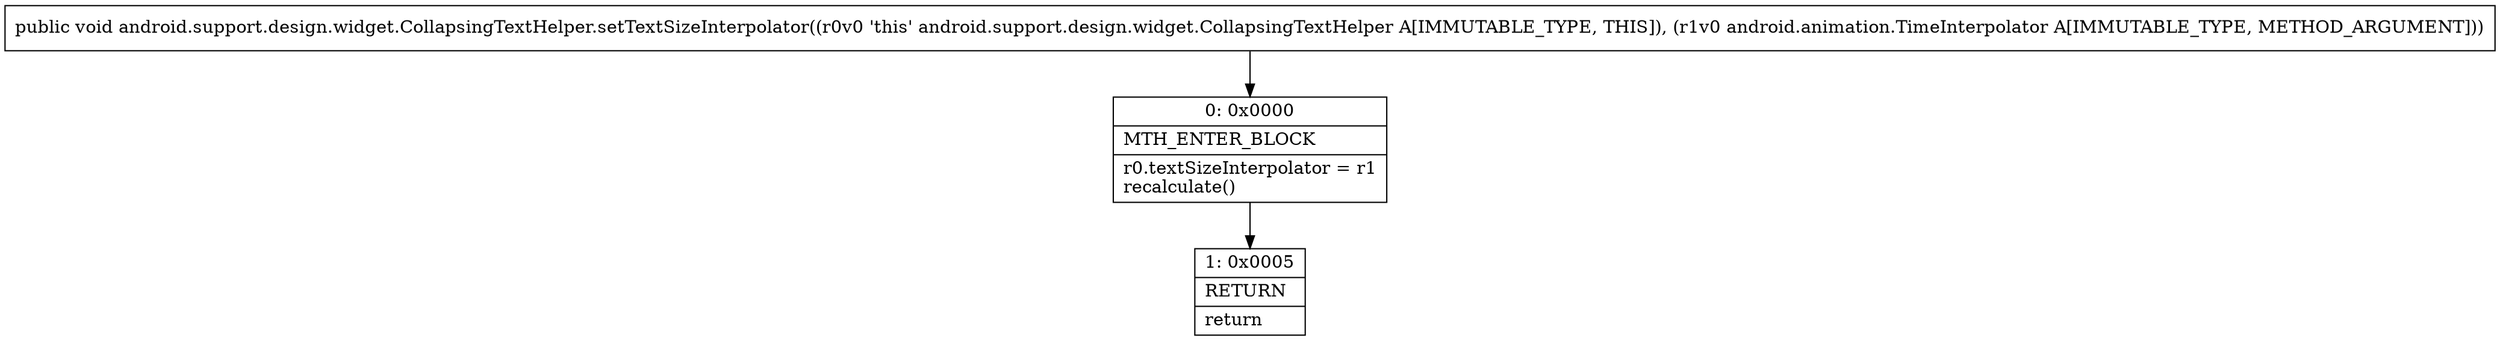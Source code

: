 digraph "CFG forandroid.support.design.widget.CollapsingTextHelper.setTextSizeInterpolator(Landroid\/animation\/TimeInterpolator;)V" {
Node_0 [shape=record,label="{0\:\ 0x0000|MTH_ENTER_BLOCK\l|r0.textSizeInterpolator = r1\lrecalculate()\l}"];
Node_1 [shape=record,label="{1\:\ 0x0005|RETURN\l|return\l}"];
MethodNode[shape=record,label="{public void android.support.design.widget.CollapsingTextHelper.setTextSizeInterpolator((r0v0 'this' android.support.design.widget.CollapsingTextHelper A[IMMUTABLE_TYPE, THIS]), (r1v0 android.animation.TimeInterpolator A[IMMUTABLE_TYPE, METHOD_ARGUMENT])) }"];
MethodNode -> Node_0;
Node_0 -> Node_1;
}

